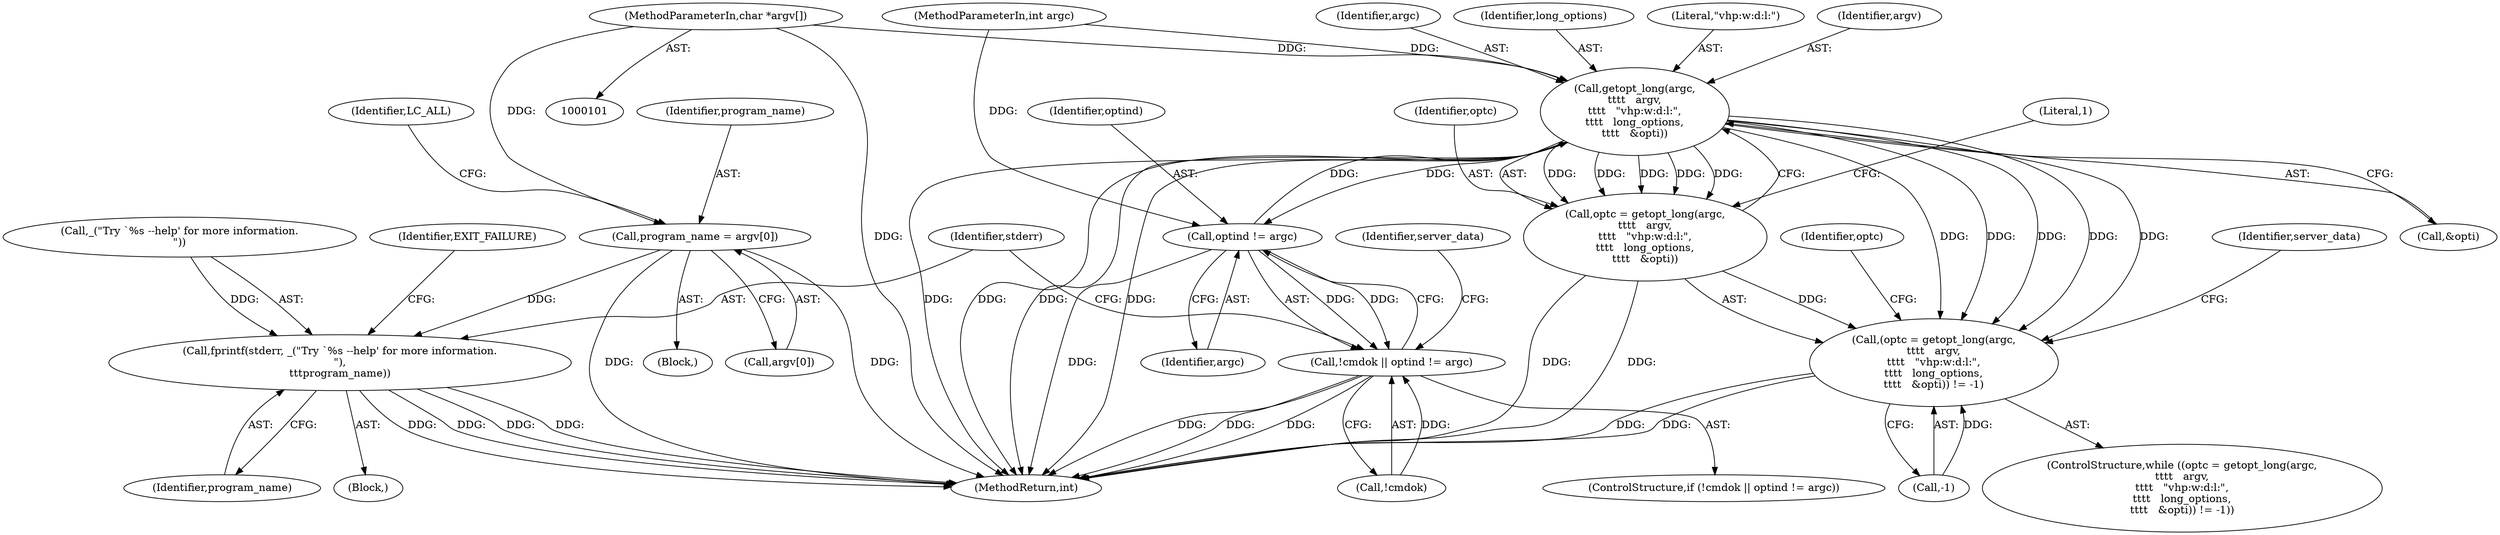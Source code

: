 digraph "0_wpitchoune_8b10426dcc0246c1712a99460dd470dcb1cc4d9c_0@array" {
"1000103" [label="(MethodParameterIn,char *argv[])"];
"1000114" [label="(Call,program_name = argv[0])"];
"1000258" [label="(Call,fprintf(stderr, _(\"Try `%s --help' for more information.\n\"),\n\t\t\tprogram_name))"];
"1000158" [label="(Call,getopt_long(argc,\n\t\t\t\t   argv,\n\t\t\t\t   \"vhp:w:d:l:\",\n\t\t\t\t   long_options,\n\t\t\t\t   &opti))"];
"1000155" [label="(Call,(optc = getopt_long(argc,\n\t\t\t\t   argv,\n\t\t\t\t   \"vhp:w:d:l:\",\n\t\t\t\t   long_options,\n\t\t\t\t   &opti)) != -1)"];
"1000156" [label="(Call,optc = getopt_long(argc,\n\t\t\t\t   argv,\n\t\t\t\t   \"vhp:w:d:l:\",\n\t\t\t\t   long_options,\n\t\t\t\t   &opti))"];
"1000254" [label="(Call,optind != argc)"];
"1000251" [label="(Call,!cmdok || optind != argc)"];
"1000157" [label="(Identifier,optc)"];
"1000258" [label="(Call,fprintf(stderr, _(\"Try `%s --help' for more information.\n\"),\n\t\t\tprogram_name))"];
"1000254" [label="(Call,optind != argc)"];
"1000116" [label="(Call,argv[0])"];
"1000155" [label="(Call,(optc = getopt_long(argc,\n\t\t\t\t   argv,\n\t\t\t\t   \"vhp:w:d:l:\",\n\t\t\t\t   long_options,\n\t\t\t\t   &opti)) != -1)"];
"1000158" [label="(Call,getopt_long(argc,\n\t\t\t\t   argv,\n\t\t\t\t   \"vhp:w:d:l:\",\n\t\t\t\t   long_options,\n\t\t\t\t   &opti))"];
"1000252" [label="(Call,!cmdok)"];
"1000255" [label="(Identifier,optind)"];
"1000114" [label="(Call,program_name = argv[0])"];
"1000262" [label="(Identifier,program_name)"];
"1000159" [label="(Identifier,argc)"];
"1000291" [label="(Identifier,server_data)"];
"1000169" [label="(Identifier,optc)"];
"1000257" [label="(Block,)"];
"1000251" [label="(Call,!cmdok || optind != argc)"];
"1000102" [label="(MethodParameterIn,int argc)"];
"1000115" [label="(Identifier,program_name)"];
"1000162" [label="(Identifier,long_options)"];
"1000166" [label="(Literal,1)"];
"1000264" [label="(Identifier,EXIT_FAILURE)"];
"1000165" [label="(Call,-1)"];
"1000104" [label="(Block,)"];
"1000120" [label="(Identifier,LC_ALL)"];
"1000256" [label="(Identifier,argc)"];
"1000161" [label="(Literal,\"vhp:w:d:l:\")"];
"1000163" [label="(Call,&opti)"];
"1000259" [label="(Identifier,stderr)"];
"1000250" [label="(ControlStructure,if (!cmdok || optind != argc))"];
"1000417" [label="(MethodReturn,int)"];
"1000156" [label="(Call,optc = getopt_long(argc,\n\t\t\t\t   argv,\n\t\t\t\t   \"vhp:w:d:l:\",\n\t\t\t\t   long_options,\n\t\t\t\t   &opti))"];
"1000268" [label="(Identifier,server_data)"];
"1000160" [label="(Identifier,argv)"];
"1000103" [label="(MethodParameterIn,char *argv[])"];
"1000260" [label="(Call,_(\"Try `%s --help' for more information.\n\"))"];
"1000154" [label="(ControlStructure,while ((optc = getopt_long(argc,\n\t\t\t\t   argv,\n\t\t\t\t   \"vhp:w:d:l:\",\n\t\t\t\t   long_options,\n\t\t\t\t   &opti)) != -1))"];
"1000103" -> "1000101"  [label="AST: "];
"1000103" -> "1000417"  [label="DDG: "];
"1000103" -> "1000114"  [label="DDG: "];
"1000103" -> "1000158"  [label="DDG: "];
"1000114" -> "1000104"  [label="AST: "];
"1000114" -> "1000116"  [label="CFG: "];
"1000115" -> "1000114"  [label="AST: "];
"1000116" -> "1000114"  [label="AST: "];
"1000120" -> "1000114"  [label="CFG: "];
"1000114" -> "1000417"  [label="DDG: "];
"1000114" -> "1000417"  [label="DDG: "];
"1000114" -> "1000258"  [label="DDG: "];
"1000258" -> "1000257"  [label="AST: "];
"1000258" -> "1000262"  [label="CFG: "];
"1000259" -> "1000258"  [label="AST: "];
"1000260" -> "1000258"  [label="AST: "];
"1000262" -> "1000258"  [label="AST: "];
"1000264" -> "1000258"  [label="CFG: "];
"1000258" -> "1000417"  [label="DDG: "];
"1000258" -> "1000417"  [label="DDG: "];
"1000258" -> "1000417"  [label="DDG: "];
"1000258" -> "1000417"  [label="DDG: "];
"1000260" -> "1000258"  [label="DDG: "];
"1000158" -> "1000156"  [label="AST: "];
"1000158" -> "1000163"  [label="CFG: "];
"1000159" -> "1000158"  [label="AST: "];
"1000160" -> "1000158"  [label="AST: "];
"1000161" -> "1000158"  [label="AST: "];
"1000162" -> "1000158"  [label="AST: "];
"1000163" -> "1000158"  [label="AST: "];
"1000156" -> "1000158"  [label="CFG: "];
"1000158" -> "1000417"  [label="DDG: "];
"1000158" -> "1000417"  [label="DDG: "];
"1000158" -> "1000417"  [label="DDG: "];
"1000158" -> "1000417"  [label="DDG: "];
"1000158" -> "1000155"  [label="DDG: "];
"1000158" -> "1000155"  [label="DDG: "];
"1000158" -> "1000155"  [label="DDG: "];
"1000158" -> "1000155"  [label="DDG: "];
"1000158" -> "1000155"  [label="DDG: "];
"1000158" -> "1000156"  [label="DDG: "];
"1000158" -> "1000156"  [label="DDG: "];
"1000158" -> "1000156"  [label="DDG: "];
"1000158" -> "1000156"  [label="DDG: "];
"1000158" -> "1000156"  [label="DDG: "];
"1000254" -> "1000158"  [label="DDG: "];
"1000102" -> "1000158"  [label="DDG: "];
"1000158" -> "1000254"  [label="DDG: "];
"1000155" -> "1000154"  [label="AST: "];
"1000155" -> "1000165"  [label="CFG: "];
"1000156" -> "1000155"  [label="AST: "];
"1000165" -> "1000155"  [label="AST: "];
"1000169" -> "1000155"  [label="CFG: "];
"1000291" -> "1000155"  [label="CFG: "];
"1000155" -> "1000417"  [label="DDG: "];
"1000155" -> "1000417"  [label="DDG: "];
"1000156" -> "1000155"  [label="DDG: "];
"1000165" -> "1000155"  [label="DDG: "];
"1000157" -> "1000156"  [label="AST: "];
"1000166" -> "1000156"  [label="CFG: "];
"1000156" -> "1000417"  [label="DDG: "];
"1000156" -> "1000417"  [label="DDG: "];
"1000254" -> "1000251"  [label="AST: "];
"1000254" -> "1000256"  [label="CFG: "];
"1000255" -> "1000254"  [label="AST: "];
"1000256" -> "1000254"  [label="AST: "];
"1000251" -> "1000254"  [label="CFG: "];
"1000254" -> "1000417"  [label="DDG: "];
"1000254" -> "1000251"  [label="DDG: "];
"1000254" -> "1000251"  [label="DDG: "];
"1000102" -> "1000254"  [label="DDG: "];
"1000251" -> "1000250"  [label="AST: "];
"1000251" -> "1000252"  [label="CFG: "];
"1000252" -> "1000251"  [label="AST: "];
"1000259" -> "1000251"  [label="CFG: "];
"1000268" -> "1000251"  [label="CFG: "];
"1000251" -> "1000417"  [label="DDG: "];
"1000251" -> "1000417"  [label="DDG: "];
"1000251" -> "1000417"  [label="DDG: "];
"1000252" -> "1000251"  [label="DDG: "];
}
